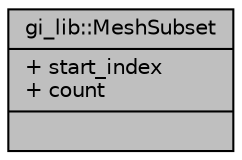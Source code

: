 digraph "gi_lib::MeshSubset"
{
  edge [fontname="Helvetica",fontsize="10",labelfontname="Helvetica",labelfontsize="10"];
  node [fontname="Helvetica",fontsize="10",shape=record];
  Node1 [label="{gi_lib::MeshSubset\n|+ start_index\l+ count\l|}",height=0.2,width=0.4,color="black", fillcolor="grey75", style="filled", fontcolor="black"];
}
